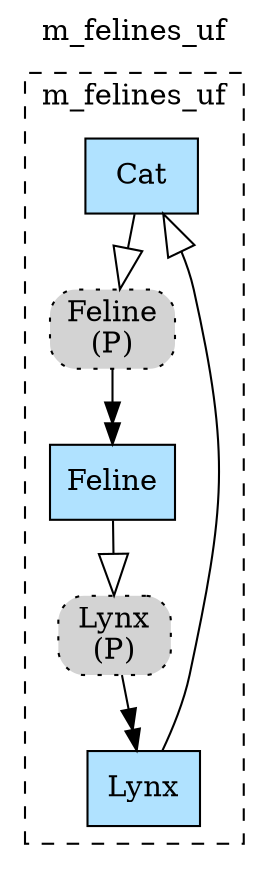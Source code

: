 digraph {graph[label=m_felines_uf,labelloc=tl,labelfontsize=12];
subgraph cluster_m_felines_uf{style=dashed;label=m_felines_uf;
"Cat"[shape=record,fillcolor=lightskyblue1,style = filled,label="Cat"];
"Lynx"[shape=record,fillcolor=lightskyblue1,style = filled,label="Lynx"];
"PFeline"[shape=box,fillcolor=lightgray,style ="rounded,filled,dotted",label=<Feline<br/>(P)>];
"PLynx"[shape=box,fillcolor=lightgray,style ="rounded,filled,dotted",label=<Lynx<br/>(P)>];
"Feline"[shape=record,fillcolor=lightskyblue1,style = filled,label="Feline"];

"Lynx"->"Cat"[arrowhead=onormal,arrowsize=2.0];
"Cat"->"PFeline"[arrowhead=onormal,arrowsize=2.0];
"Feline"->"PLynx"[arrowhead=onormal,arrowsize=2.0];

}
"PFeline"->"Feline"[arrowhead=normalnormal];
"PLynx"->"Lynx"[arrowhead=normalnormal];
}
